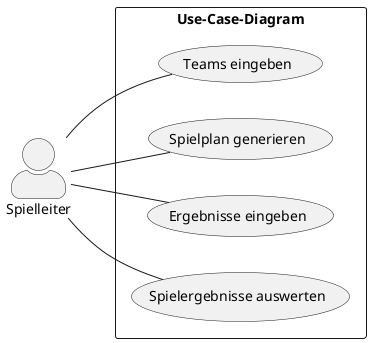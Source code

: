@startuml
left to right direction
skinparam actorStyle awesome
actor Spielleiter as s

rectangle Use-Case-Diagram as ablauf {
  usecase "Teams eingeben" as teameingabe
  usecase "Spielplan generieren" as spielplangenerierung
  usecase "Ergebnisse eingeben" as ergebnisseeintragen
  usecase "Spielergebnisse auswerten" as ergebnisseauswerten
}

s -- teameingabe
s -- spielplangenerierung
s -- ergebnisseeintragen
s -- ergebnisseauswerten

@enduml
